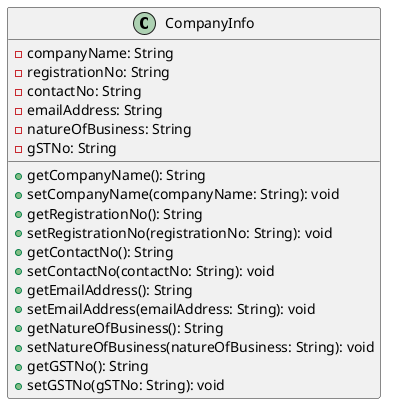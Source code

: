 @startuml
class CompanyInfo {
    - companyName: String
    - registrationNo: String
    - contactNo: String
    - emailAddress: String
    - natureOfBusiness: String
    - gSTNo: String
    
    + getCompanyName(): String
    + setCompanyName(companyName: String): void
    + getRegistrationNo(): String
    + setRegistrationNo(registrationNo: String): void
    + getContactNo(): String
    + setContactNo(contactNo: String): void
    + getEmailAddress(): String
    + setEmailAddress(emailAddress: String): void
    + getNatureOfBusiness(): String
    + setNatureOfBusiness(natureOfBusiness: String): void
    + getGSTNo(): String
    + setGSTNo(gSTNo: String): void
}
@enduml
